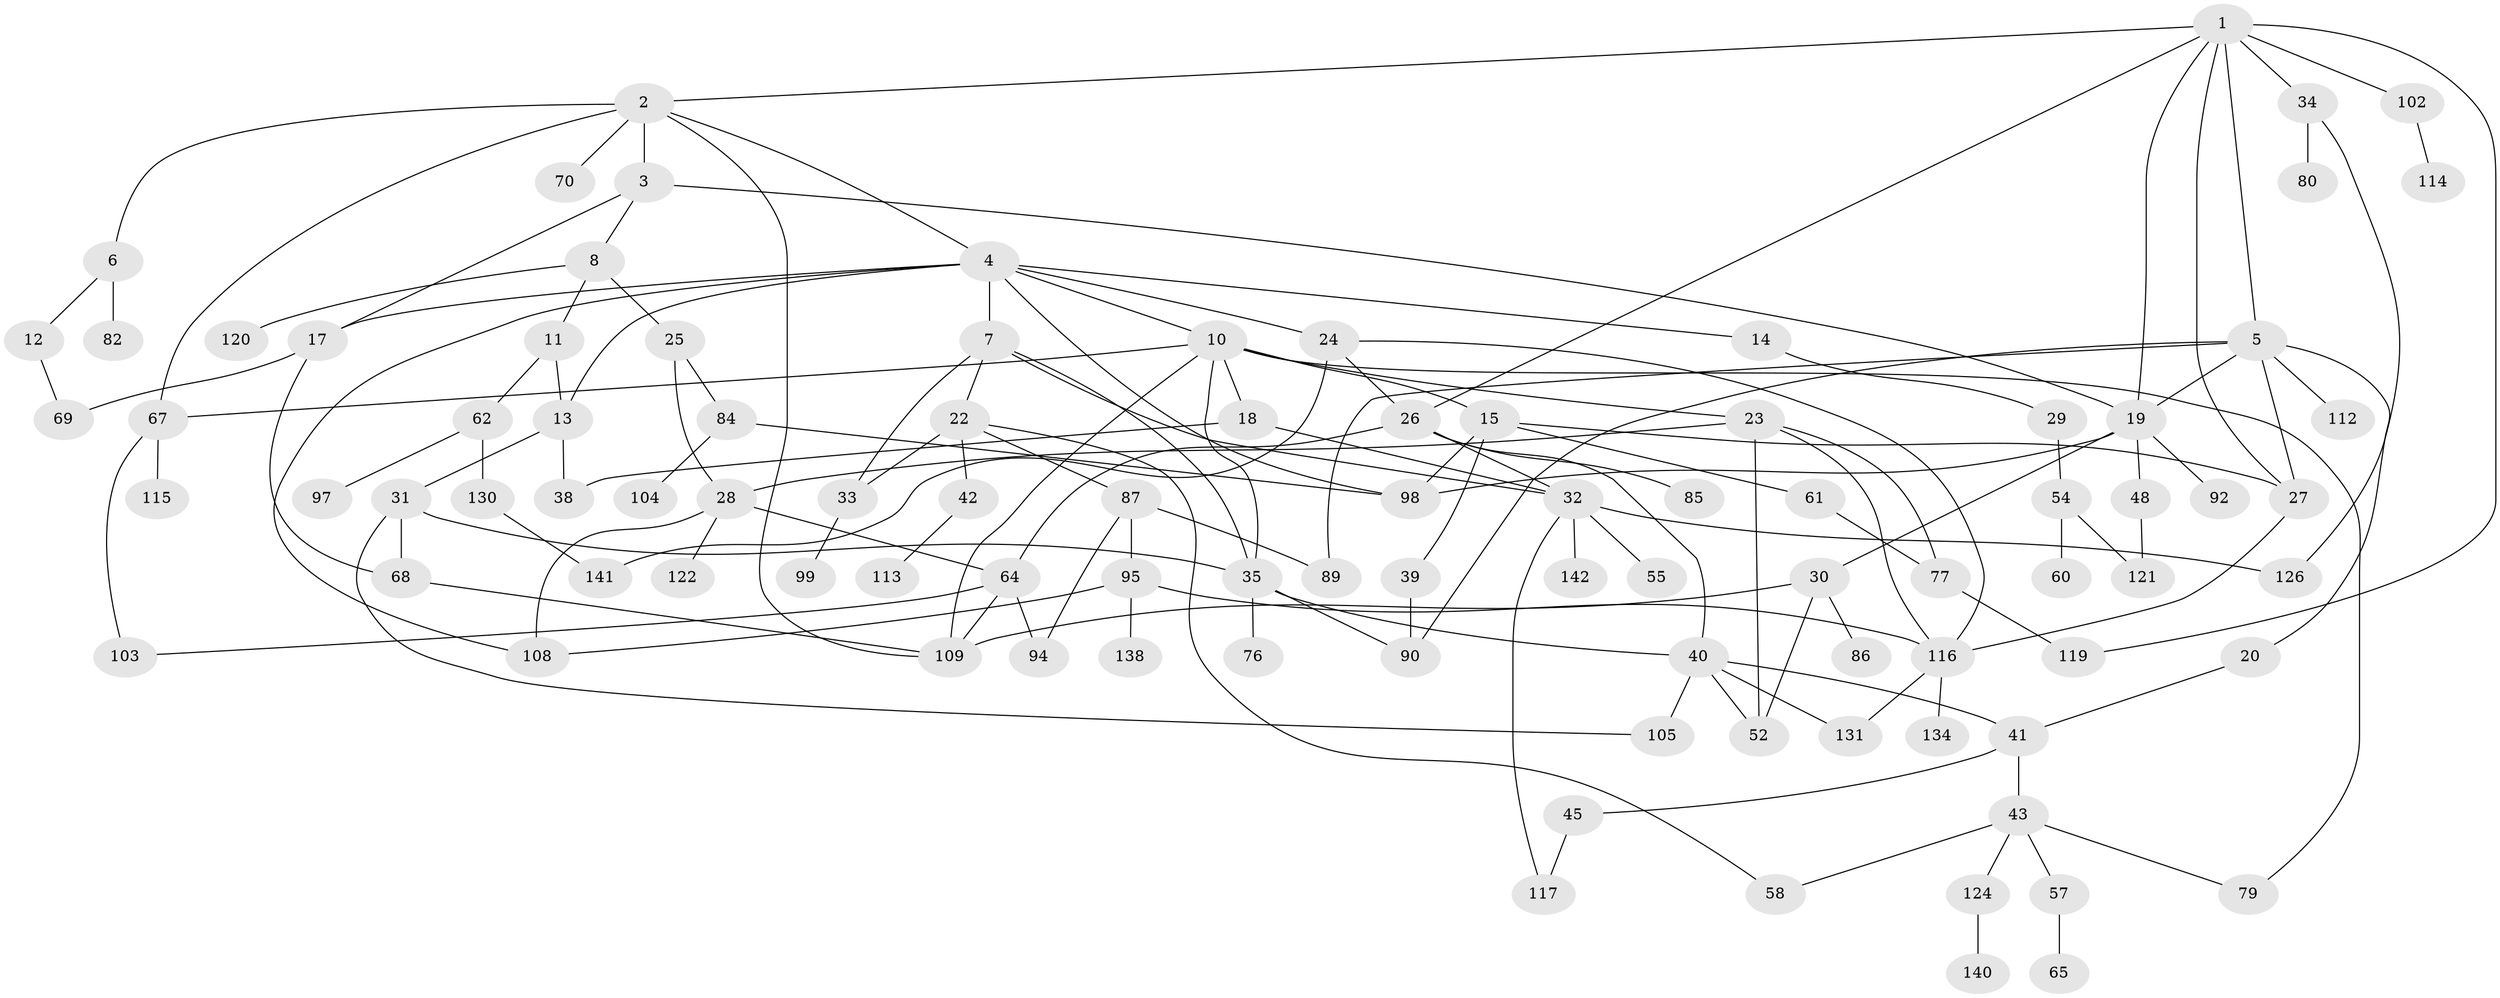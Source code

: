 // Generated by graph-tools (version 1.1) at 2025/51/02/27/25 19:51:41]
// undirected, 96 vertices, 144 edges
graph export_dot {
graph [start="1"]
  node [color=gray90,style=filled];
  1 [super="+16"];
  2 [super="+50"];
  3 [super="+63"];
  4 [super="+21"];
  5 [super="+83"];
  6 [super="+51"];
  7;
  8 [super="+9"];
  10 [super="+47"];
  11;
  12 [super="+128"];
  13 [super="+56"];
  14 [super="+143"];
  15 [super="+72"];
  17 [super="+101"];
  18 [super="+88"];
  19 [super="+93"];
  20;
  22 [super="+110"];
  23 [super="+75"];
  24 [super="+136"];
  25;
  26 [super="+37"];
  27 [super="+132"];
  28 [super="+111"];
  29;
  30 [super="+100"];
  31 [super="+66"];
  32 [super="+44"];
  33 [super="+46"];
  34 [super="+36"];
  35 [super="+49"];
  38;
  39;
  40 [super="+96"];
  41 [super="+71"];
  42;
  43 [super="+137"];
  45 [super="+139"];
  48 [super="+53"];
  52 [super="+125"];
  54 [super="+59"];
  55;
  57 [super="+78"];
  58;
  60;
  61;
  62 [super="+106"];
  64 [super="+73"];
  65;
  67 [super="+74"];
  68;
  69 [super="+129"];
  70;
  76;
  77 [super="+81"];
  79;
  80;
  82;
  84;
  85;
  86 [super="+91"];
  87;
  89;
  90;
  92;
  94;
  95 [super="+107"];
  97;
  98 [super="+118"];
  99 [super="+135"];
  102;
  103;
  104;
  105;
  108;
  109 [super="+127"];
  112;
  113;
  114;
  115;
  116 [super="+133"];
  117;
  119;
  120;
  121 [super="+123"];
  122;
  124;
  126;
  130;
  131;
  134;
  138;
  140;
  141;
  142;
  1 -- 2;
  1 -- 5;
  1 -- 19;
  1 -- 26;
  1 -- 27;
  1 -- 119;
  1 -- 34;
  1 -- 102;
  2 -- 3;
  2 -- 4;
  2 -- 6;
  2 -- 67;
  2 -- 109;
  2 -- 70;
  3 -- 8;
  3 -- 19;
  3 -- 17;
  4 -- 7;
  4 -- 10;
  4 -- 14;
  4 -- 17;
  4 -- 24;
  4 -- 108;
  4 -- 13;
  4 -- 98;
  5 -- 20;
  5 -- 112;
  5 -- 90;
  5 -- 89;
  5 -- 27;
  5 -- 19;
  6 -- 12;
  6 -- 82;
  7 -- 22;
  7 -- 33;
  7 -- 35;
  7 -- 32;
  8 -- 120;
  8 -- 25;
  8 -- 11;
  10 -- 15;
  10 -- 18;
  10 -- 23;
  10 -- 79;
  10 -- 67;
  10 -- 109;
  10 -- 35;
  11 -- 13;
  11 -- 62;
  12 -- 69;
  13 -- 31;
  13 -- 38;
  14 -- 29;
  15 -- 39;
  15 -- 61;
  15 -- 98;
  15 -- 27;
  17 -- 69;
  17 -- 68;
  18 -- 32;
  18 -- 38;
  19 -- 30;
  19 -- 48;
  19 -- 92;
  19 -- 98;
  20 -- 41;
  22 -- 42;
  22 -- 58;
  22 -- 87;
  22 -- 33;
  23 -- 28;
  23 -- 52;
  23 -- 77;
  23 -- 116;
  24 -- 141;
  24 -- 116;
  24 -- 26;
  25 -- 84;
  25 -- 28;
  26 -- 85;
  26 -- 32;
  26 -- 64;
  26 -- 40;
  27 -- 116;
  28 -- 122;
  28 -- 108;
  28 -- 64;
  29 -- 54;
  30 -- 86;
  30 -- 109;
  30 -- 52;
  31 -- 68;
  31 -- 105;
  31 -- 35;
  32 -- 55;
  32 -- 142;
  32 -- 117;
  32 -- 126;
  33 -- 99;
  34 -- 80;
  34 -- 126;
  35 -- 90;
  35 -- 76;
  35 -- 40;
  39 -- 90;
  40 -- 52;
  40 -- 131;
  40 -- 105;
  40 -- 41;
  41 -- 43;
  41 -- 45;
  42 -- 113;
  43 -- 57;
  43 -- 124;
  43 -- 79;
  43 -- 58;
  45 -- 117;
  48 -- 121;
  54 -- 121;
  54 -- 60;
  57 -- 65;
  61 -- 77;
  62 -- 97;
  62 -- 130;
  64 -- 94;
  64 -- 109;
  64 -- 103;
  67 -- 115;
  67 -- 103;
  68 -- 109;
  77 -- 119;
  84 -- 98;
  84 -- 104;
  87 -- 95;
  87 -- 89;
  87 -- 94;
  95 -- 116;
  95 -- 108;
  95 -- 138;
  102 -- 114;
  116 -- 131;
  116 -- 134;
  124 -- 140;
  130 -- 141;
}
